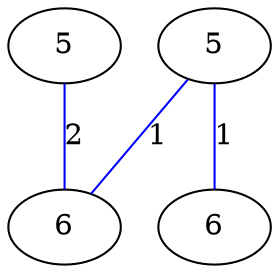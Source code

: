 graph G {
	0 [label="5"];
	1 [label="5"];
	2 [label="6"];
	3 [label="6"];
	0 -- 2 [label="2", color=blue];
	1 -- 2 [label="1", color=blue];
	1 -- 3 [label="1", color=blue];
}